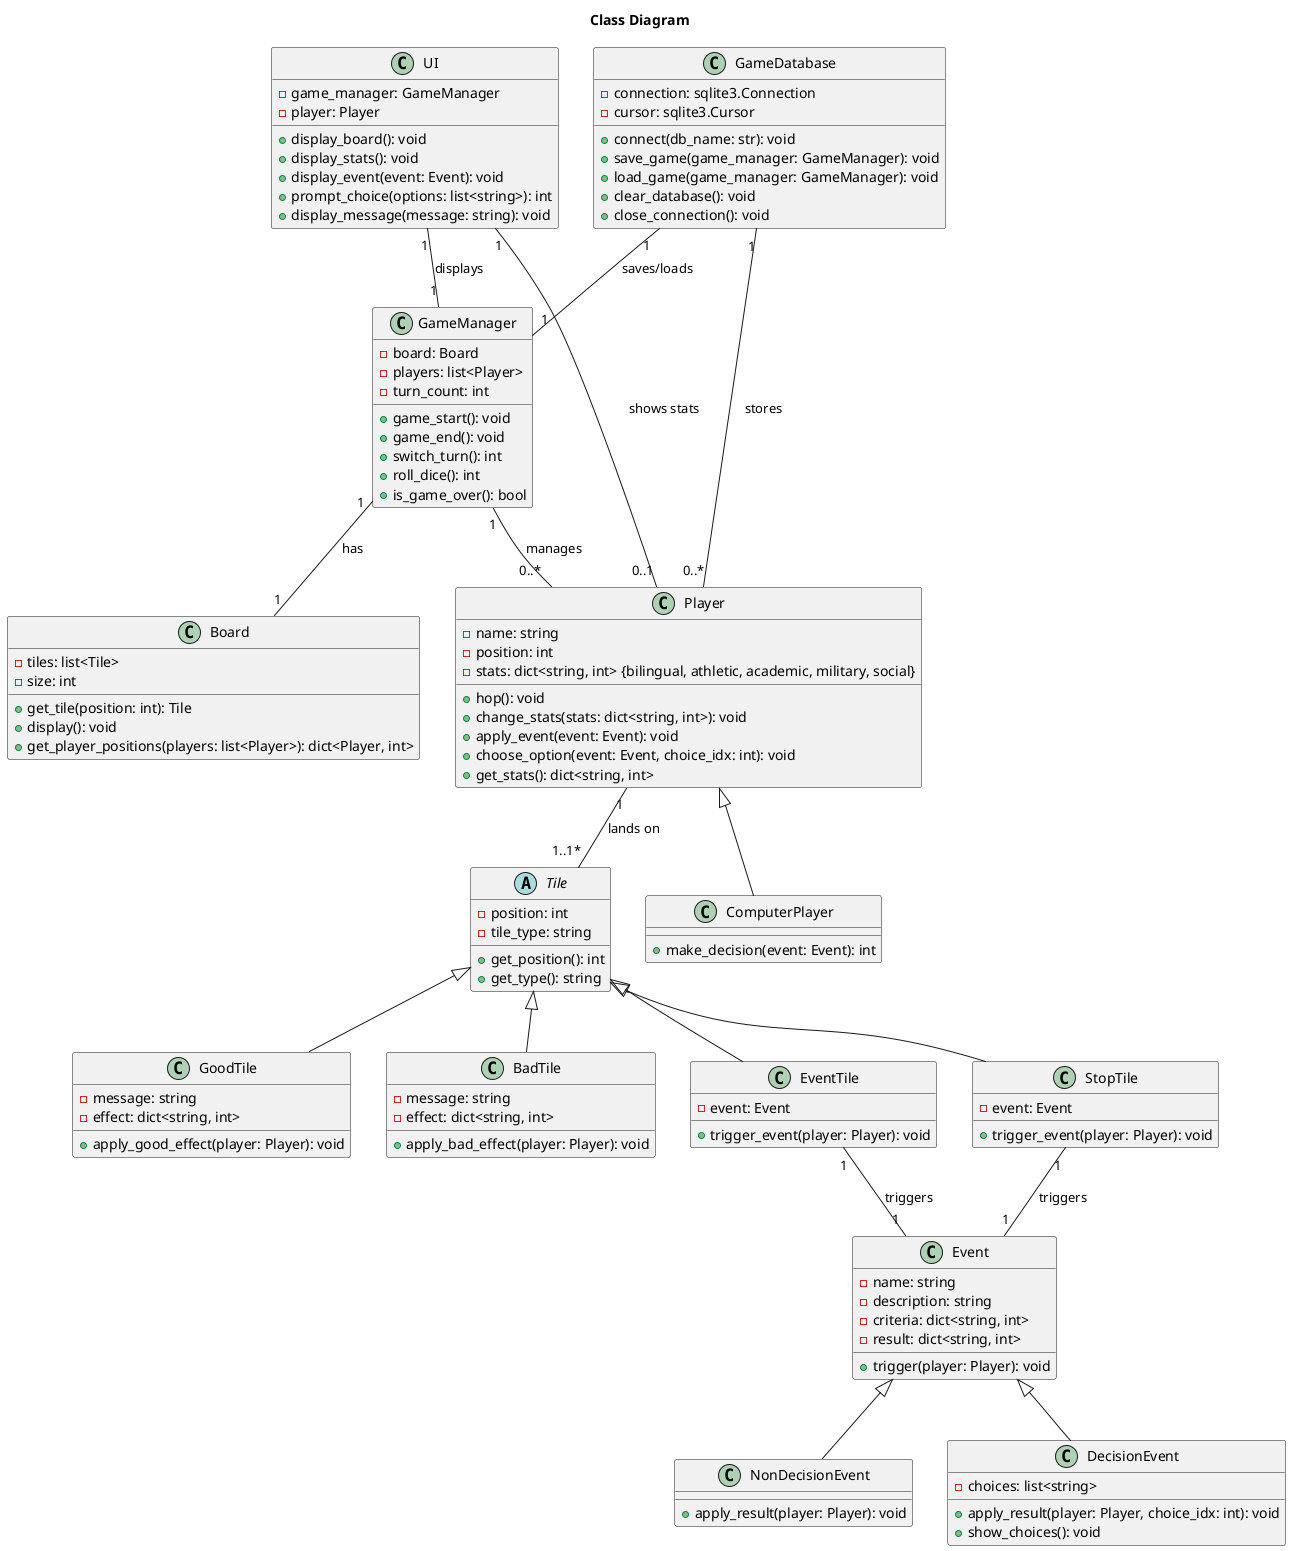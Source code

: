 @startuml class_diagram
title "Class Diagram"
' skinparam shadowing false
' skinparam classAttributeIconSize 0

class GameDatabase {
    
    - connection: sqlite3.Connection
    - cursor: sqlite3.Cursor

    + connect(db_name: str): void
    + save_game(game_manager: GameManager): void
    + load_game(game_manager: GameManager): void
    + clear_database(): void
    + close_connection(): void

}

class Board {

    - tiles: list<Tile>
    - size: int

    + get_tile(position: int): Tile
    + display(): void
    + get_player_positions(players: list<Player>): dict<Player, int>
}

abstract class Tile {

    - position: int
    - tile_type: string

    + get_position(): int
    + get_type(): string
}

class GoodTile {
    - message: string
    - effect: dict<string, int>

    + apply_good_effect(player: Player): void
}

class BadTile {
    - message: string
    - effect: dict<string, int>

    + apply_bad_effect(player: Player): void
}

class EventTile {
    - event: Event

    + trigger_event(player: Player): void
}

class StopTile {
    - event: Event

    + trigger_event(player: Player): void
}

class Player {

    - name: string
    - position: int
    - stats: dict<string, int> {bilingual, athletic, academic, military, social}

    + hop(): void
    + change_stats(stats: dict<string, int>): void
    + apply_event(event: Event): void
    + choose_option(event: Event, choice_idx: int): void
    + get_stats(): dict<string, int>

}

class ComputerPlayer {

    + make_decision(event: Event): int
}

class Event {

    - name: string
    - description: string
    - criteria: dict<string, int>
    - result: dict<string, int>

    + trigger(player: Player): void
}

class NonDecisionEvent {

    + apply_result(player: Player): void
}

class DecisionEvent {
    - choices: list<string>

    + apply_result(player: Player, choice_idx: int): void
    + show_choices(): void
}


class GameManager {

    - board: Board
    - players: list<Player>
    - turn_count: int

    + game_start(): void
    + game_end(): void
    + switch_turn(): int
    + roll_dice(): int
    + is_game_over(): bool
}

class UI {

    - game_manager: GameManager
    - player: Player

    + display_board(): void
    + display_stats(): void
    + display_event(event: Event): void
    + prompt_choice(options: list<string>): int
    + display_message(message: string): void
}


' Relationships

Player "1" -- "1..1*" Tile : "lands on"
GameDatabase "1" -- "0..*" Player : "stores"
GameDatabase "1" -- "1" GameManager : "saves/loads"
GameManager "1" -- "0..*" Player : "manages"
GameManager "1" -- "1" Board : "has"
UI "1" -- "1" GameManager : "displays"
UI "1" -- "0..1" Player : "shows stats"
EventTile "1" -- "1" Event : "triggers"
StopTile "1" -- "1" Event : "triggers"
Tile <|-- GoodTile
Tile <|-- BadTile
Tile <|-- EventTile
Tile <|-- StopTile
Event <|-- NonDecisionEvent
Event <|-- DecisionEvent
Player <|-- ComputerPlayer


@enduml